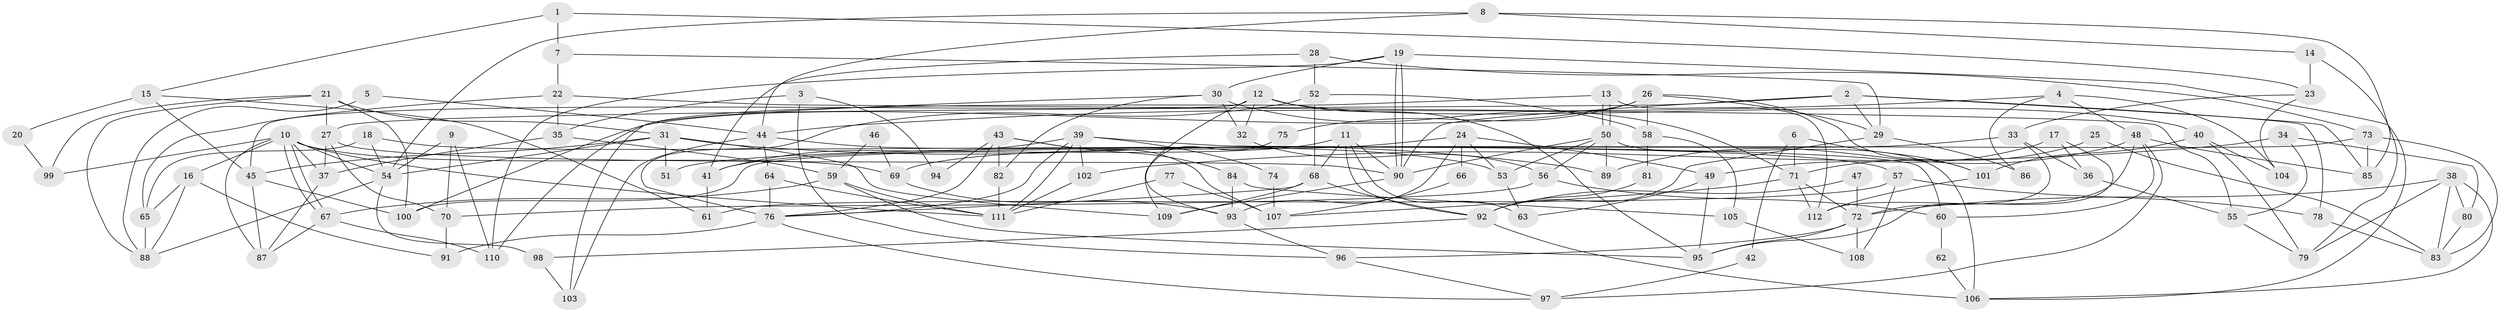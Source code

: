 // coarse degree distribution, {3: 0.2, 4: 0.21333333333333335, 5: 0.2, 2: 0.08, 6: 0.09333333333333334, 9: 0.02666666666666667, 8: 0.10666666666666667, 7: 0.08}
// Generated by graph-tools (version 1.1) at 2025/52/02/27/25 19:52:06]
// undirected, 112 vertices, 224 edges
graph export_dot {
graph [start="1"]
  node [color=gray90,style=filled];
  1;
  2;
  3;
  4;
  5;
  6;
  7;
  8;
  9;
  10;
  11;
  12;
  13;
  14;
  15;
  16;
  17;
  18;
  19;
  20;
  21;
  22;
  23;
  24;
  25;
  26;
  27;
  28;
  29;
  30;
  31;
  32;
  33;
  34;
  35;
  36;
  37;
  38;
  39;
  40;
  41;
  42;
  43;
  44;
  45;
  46;
  47;
  48;
  49;
  50;
  51;
  52;
  53;
  54;
  55;
  56;
  57;
  58;
  59;
  60;
  61;
  62;
  63;
  64;
  65;
  66;
  67;
  68;
  69;
  70;
  71;
  72;
  73;
  74;
  75;
  76;
  77;
  78;
  79;
  80;
  81;
  82;
  83;
  84;
  85;
  86;
  87;
  88;
  89;
  90;
  91;
  92;
  93;
  94;
  95;
  96;
  97;
  98;
  99;
  100;
  101;
  102;
  103;
  104;
  105;
  106;
  107;
  108;
  109;
  110;
  111;
  112;
  1 -- 7;
  1 -- 23;
  1 -- 15;
  2 -- 90;
  2 -- 85;
  2 -- 27;
  2 -- 29;
  2 -- 78;
  3 -- 96;
  3 -- 35;
  3 -- 94;
  4 -- 44;
  4 -- 48;
  4 -- 86;
  4 -- 104;
  5 -- 88;
  5 -- 44;
  6 -- 101;
  6 -- 71;
  6 -- 42;
  7 -- 22;
  7 -- 29;
  8 -- 54;
  8 -- 44;
  8 -- 14;
  8 -- 85;
  9 -- 54;
  9 -- 70;
  9 -- 110;
  10 -- 67;
  10 -- 67;
  10 -- 54;
  10 -- 16;
  10 -- 37;
  10 -- 69;
  10 -- 87;
  10 -- 99;
  10 -- 111;
  11 -- 92;
  11 -- 90;
  11 -- 41;
  11 -- 63;
  11 -- 68;
  12 -- 32;
  12 -- 93;
  12 -- 40;
  12 -- 45;
  12 -- 95;
  13 -- 110;
  13 -- 50;
  13 -- 50;
  13 -- 112;
  14 -- 23;
  14 -- 79;
  15 -- 45;
  15 -- 20;
  15 -- 61;
  16 -- 65;
  16 -- 88;
  16 -- 91;
  17 -- 49;
  17 -- 95;
  17 -- 36;
  18 -- 54;
  18 -- 57;
  18 -- 65;
  19 -- 90;
  19 -- 90;
  19 -- 110;
  19 -- 30;
  19 -- 106;
  20 -- 99;
  21 -- 27;
  21 -- 31;
  21 -- 88;
  21 -- 99;
  21 -- 100;
  22 -- 65;
  22 -- 35;
  22 -- 55;
  23 -- 33;
  23 -- 104;
  24 -- 53;
  24 -- 49;
  24 -- 66;
  24 -- 69;
  24 -- 93;
  25 -- 71;
  25 -- 83;
  26 -- 58;
  26 -- 100;
  26 -- 29;
  26 -- 75;
  26 -- 101;
  27 -- 90;
  27 -- 37;
  27 -- 70;
  28 -- 41;
  28 -- 73;
  28 -- 52;
  29 -- 86;
  29 -- 92;
  30 -- 71;
  30 -- 32;
  30 -- 82;
  30 -- 103;
  31 -- 45;
  31 -- 109;
  31 -- 51;
  31 -- 54;
  31 -- 89;
  32 -- 56;
  33 -- 72;
  33 -- 36;
  33 -- 51;
  34 -- 55;
  34 -- 80;
  34 -- 102;
  35 -- 37;
  35 -- 59;
  36 -- 55;
  37 -- 87;
  38 -- 106;
  38 -- 72;
  38 -- 79;
  38 -- 80;
  38 -- 83;
  39 -- 60;
  39 -- 111;
  39 -- 41;
  39 -- 74;
  39 -- 76;
  39 -- 102;
  40 -- 79;
  40 -- 101;
  40 -- 104;
  41 -- 61;
  42 -- 97;
  43 -- 76;
  43 -- 82;
  43 -- 84;
  43 -- 94;
  43 -- 107;
  44 -- 103;
  44 -- 64;
  44 -- 53;
  45 -- 87;
  45 -- 100;
  46 -- 59;
  46 -- 69;
  47 -- 92;
  47 -- 72;
  48 -- 89;
  48 -- 112;
  48 -- 60;
  48 -- 85;
  48 -- 97;
  49 -- 95;
  49 -- 63;
  50 -- 106;
  50 -- 53;
  50 -- 56;
  50 -- 89;
  50 -- 90;
  52 -- 76;
  52 -- 58;
  52 -- 68;
  53 -- 63;
  54 -- 88;
  54 -- 98;
  55 -- 79;
  56 -- 70;
  56 -- 60;
  57 -- 78;
  57 -- 61;
  57 -- 108;
  58 -- 105;
  58 -- 81;
  59 -- 111;
  59 -- 67;
  59 -- 95;
  60 -- 62;
  62 -- 106;
  64 -- 111;
  64 -- 76;
  65 -- 88;
  66 -- 107;
  67 -- 87;
  67 -- 110;
  68 -- 76;
  68 -- 92;
  68 -- 109;
  69 -- 93;
  70 -- 91;
  71 -- 112;
  71 -- 72;
  71 -- 107;
  72 -- 95;
  72 -- 96;
  72 -- 108;
  73 -- 85;
  73 -- 100;
  73 -- 83;
  74 -- 107;
  75 -- 109;
  76 -- 91;
  76 -- 97;
  77 -- 111;
  77 -- 107;
  78 -- 83;
  80 -- 83;
  81 -- 92;
  82 -- 111;
  84 -- 93;
  84 -- 105;
  90 -- 109;
  92 -- 98;
  92 -- 106;
  93 -- 96;
  96 -- 97;
  98 -- 103;
  101 -- 112;
  102 -- 111;
  105 -- 108;
}
